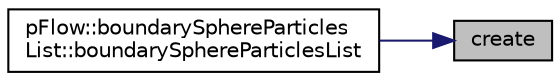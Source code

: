digraph "create"
{
 // LATEX_PDF_SIZE
  edge [fontname="Helvetica",fontsize="10",labelfontname="Helvetica",labelfontsize="10"];
  node [fontname="Helvetica",fontsize="10",shape=record];
  rankdir="RL";
  Node1 [label="create",height=0.2,width=0.4,color="black", fillcolor="grey75", style="filled", fontcolor="black",tooltip=" "];
  Node1 -> Node2 [dir="back",color="midnightblue",fontsize="10",style="solid",fontname="Helvetica"];
  Node2 [label="pFlow::boundarySphereParticles\lList::boundarySphereParticlesList",height=0.2,width=0.4,color="black", fillcolor="white", style="filled",URL="$classpFlow_1_1boundarySphereParticlesList.html#a407b6d084dba1c020b939f25ec6f28dd",tooltip=" "];
}
